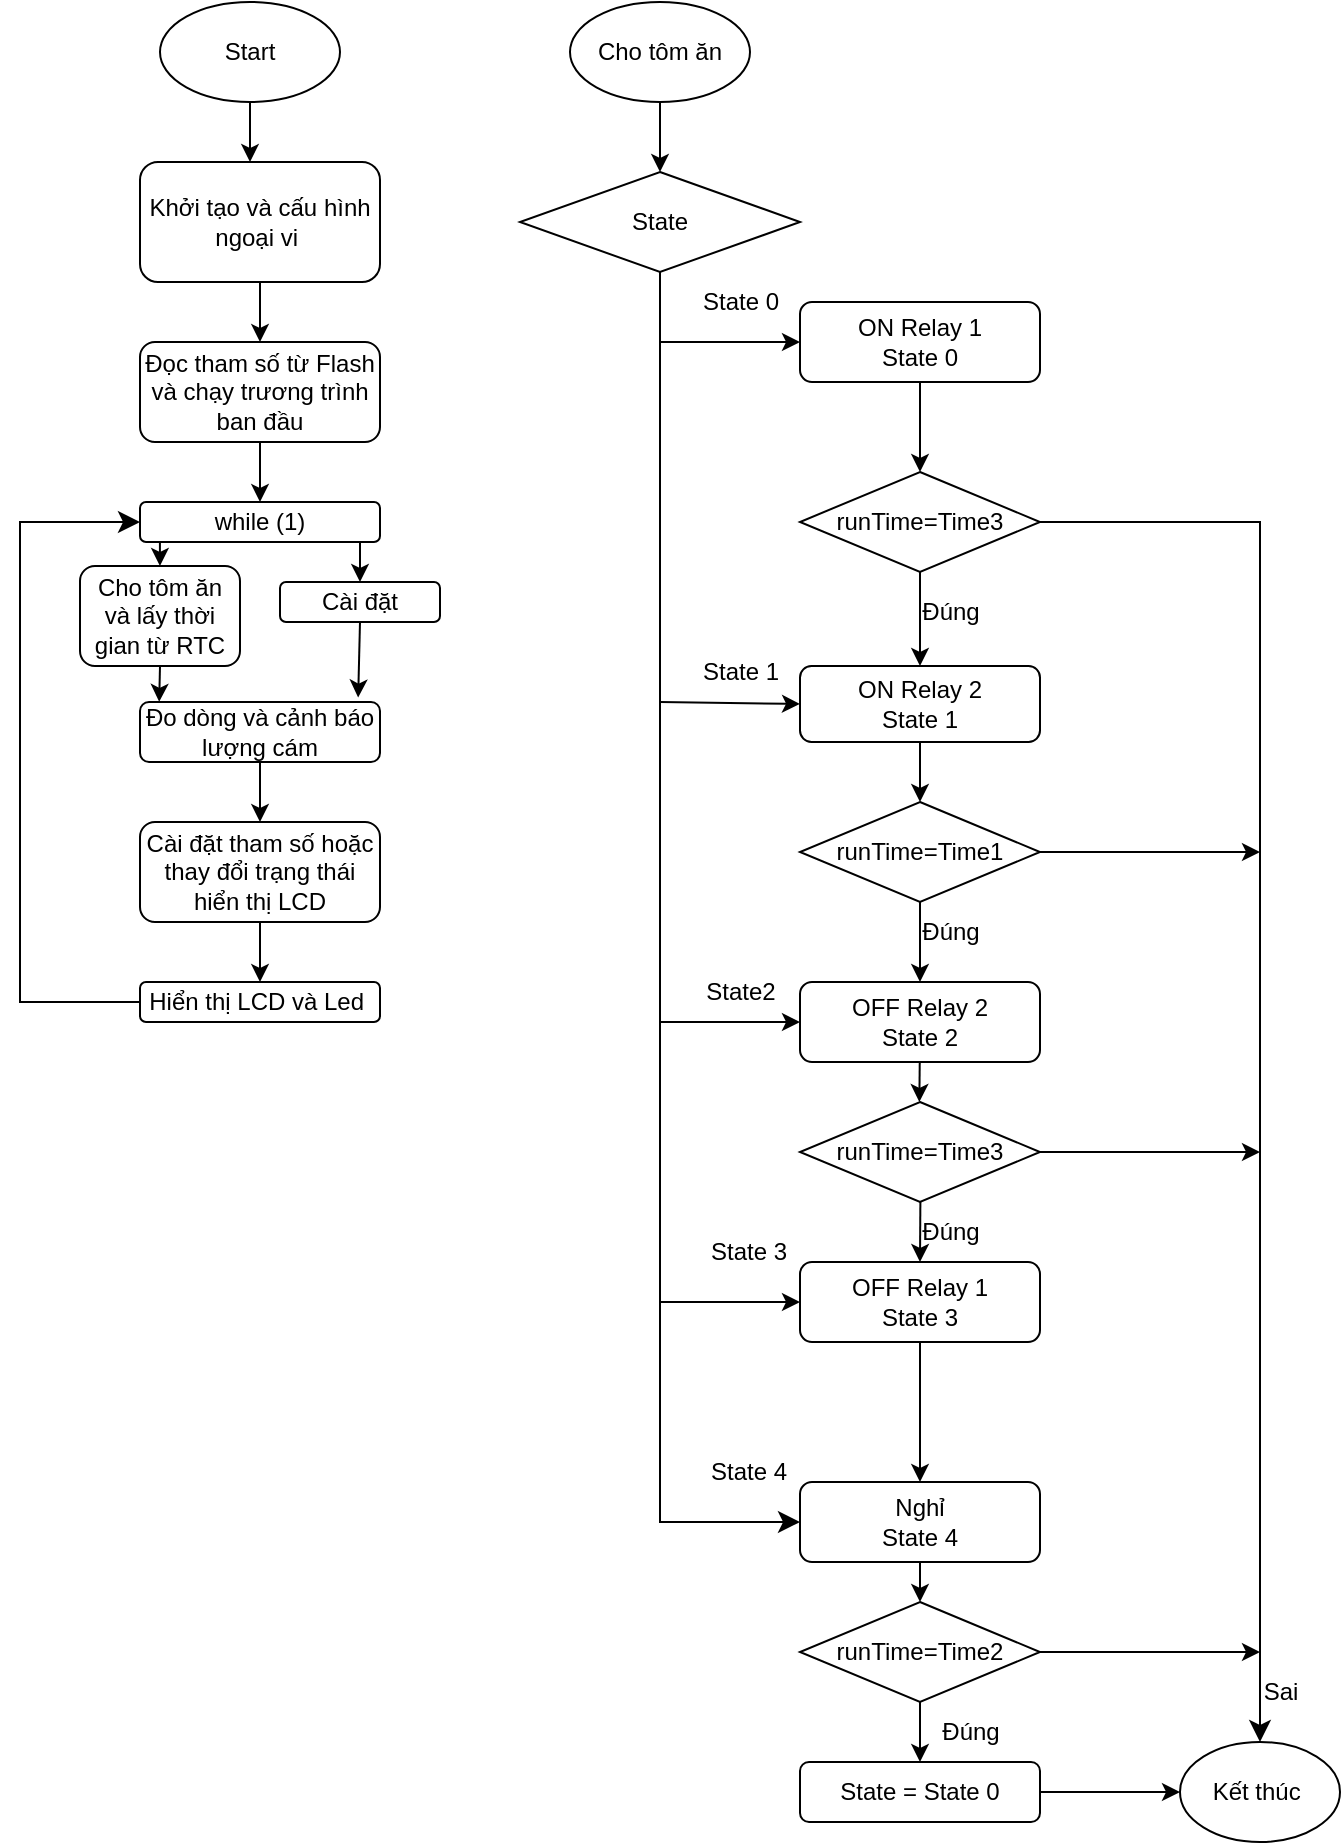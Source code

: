 <mxfile version="21.3.2" type="device">
  <diagram name="Trang-1" id="adZcnQzSxqffhHEwEo-f">
    <mxGraphModel dx="1001" dy="628" grid="1" gridSize="10" guides="1" tooltips="1" connect="1" arrows="1" fold="1" page="1" pageScale="1" pageWidth="827" pageHeight="1169" math="0" shadow="0">
      <root>
        <mxCell id="0" />
        <mxCell id="1" parent="0" />
        <mxCell id="J4ttiQtYRabJAFfujwdA-1" value="Start" style="ellipse;whiteSpace=wrap;html=1;" vertex="1" parent="1">
          <mxGeometry x="120" y="30" width="90" height="50" as="geometry" />
        </mxCell>
        <mxCell id="J4ttiQtYRabJAFfujwdA-3" value="" style="endArrow=classic;html=1;rounded=0;exitX=0.5;exitY=1;exitDx=0;exitDy=0;" edge="1" parent="1" source="J4ttiQtYRabJAFfujwdA-1">
          <mxGeometry width="50" height="50" relative="1" as="geometry">
            <mxPoint x="140" y="140" as="sourcePoint" />
            <mxPoint x="165" y="110" as="targetPoint" />
          </mxGeometry>
        </mxCell>
        <mxCell id="J4ttiQtYRabJAFfujwdA-4" value="Khởi tạo và cấu hình ngoại vi&amp;nbsp;" style="rounded=1;whiteSpace=wrap;html=1;" vertex="1" parent="1">
          <mxGeometry x="110" y="110" width="120" height="60" as="geometry" />
        </mxCell>
        <mxCell id="J4ttiQtYRabJAFfujwdA-5" value="" style="endArrow=classic;html=1;rounded=0;exitX=0.5;exitY=1;exitDx=0;exitDy=0;" edge="1" parent="1" source="J4ttiQtYRabJAFfujwdA-4">
          <mxGeometry width="50" height="50" relative="1" as="geometry">
            <mxPoint x="380" y="420" as="sourcePoint" />
            <mxPoint x="170" y="200" as="targetPoint" />
          </mxGeometry>
        </mxCell>
        <mxCell id="J4ttiQtYRabJAFfujwdA-6" value="Đọc tham số từ Flash và chạy trương trình ban đầu" style="rounded=1;whiteSpace=wrap;html=1;" vertex="1" parent="1">
          <mxGeometry x="110" y="200" width="120" height="50" as="geometry" />
        </mxCell>
        <mxCell id="J4ttiQtYRabJAFfujwdA-7" value="" style="endArrow=classic;html=1;rounded=0;exitX=0.5;exitY=1;exitDx=0;exitDy=0;" edge="1" parent="1" source="J4ttiQtYRabJAFfujwdA-6">
          <mxGeometry width="50" height="50" relative="1" as="geometry">
            <mxPoint x="320" y="380" as="sourcePoint" />
            <mxPoint x="170" y="280" as="targetPoint" />
          </mxGeometry>
        </mxCell>
        <mxCell id="J4ttiQtYRabJAFfujwdA-8" value="while (1)" style="rounded=1;whiteSpace=wrap;html=1;" vertex="1" parent="1">
          <mxGeometry x="110" y="280" width="120" height="20" as="geometry" />
        </mxCell>
        <mxCell id="J4ttiQtYRabJAFfujwdA-9" value="" style="endArrow=classic;html=1;rounded=0;exitX=0.083;exitY=0.983;exitDx=0;exitDy=0;exitPerimeter=0;" edge="1" parent="1" source="J4ttiQtYRabJAFfujwdA-8" target="J4ttiQtYRabJAFfujwdA-11">
          <mxGeometry width="50" height="50" relative="1" as="geometry">
            <mxPoint x="250" y="430" as="sourcePoint" />
            <mxPoint x="120" y="320" as="targetPoint" />
          </mxGeometry>
        </mxCell>
        <mxCell id="J4ttiQtYRabJAFfujwdA-11" value="Cho tôm ăn&lt;br&gt;và lấy thời gian từ RTC" style="rounded=1;whiteSpace=wrap;html=1;" vertex="1" parent="1">
          <mxGeometry x="80" y="312" width="80" height="50" as="geometry" />
        </mxCell>
        <mxCell id="J4ttiQtYRabJAFfujwdA-12" value="" style="endArrow=classic;html=1;rounded=0;" edge="1" parent="1">
          <mxGeometry width="50" height="50" relative="1" as="geometry">
            <mxPoint x="220" y="300" as="sourcePoint" />
            <mxPoint x="220" y="320" as="targetPoint" />
          </mxGeometry>
        </mxCell>
        <mxCell id="J4ttiQtYRabJAFfujwdA-13" value="Cài đặt" style="rounded=1;whiteSpace=wrap;html=1;" vertex="1" parent="1">
          <mxGeometry x="180" y="320" width="80" height="20" as="geometry" />
        </mxCell>
        <mxCell id="J4ttiQtYRabJAFfujwdA-14" value="Đo dòng và cảnh báo lượng cám" style="rounded=1;whiteSpace=wrap;html=1;" vertex="1" parent="1">
          <mxGeometry x="110" y="380" width="120" height="30" as="geometry" />
        </mxCell>
        <mxCell id="J4ttiQtYRabJAFfujwdA-15" value="" style="endArrow=classic;html=1;rounded=0;exitX=0.5;exitY=1;exitDx=0;exitDy=0;entryX=0.08;entryY=-0.002;entryDx=0;entryDy=0;entryPerimeter=0;" edge="1" parent="1" source="J4ttiQtYRabJAFfujwdA-11" target="J4ttiQtYRabJAFfujwdA-14">
          <mxGeometry width="50" height="50" relative="1" as="geometry">
            <mxPoint x="250" y="320" as="sourcePoint" />
            <mxPoint x="300" y="270" as="targetPoint" />
          </mxGeometry>
        </mxCell>
        <mxCell id="J4ttiQtYRabJAFfujwdA-16" value="" style="endArrow=classic;html=1;rounded=0;exitX=0.5;exitY=1;exitDx=0;exitDy=0;entryX=0.909;entryY=-0.074;entryDx=0;entryDy=0;entryPerimeter=0;" edge="1" parent="1" source="J4ttiQtYRabJAFfujwdA-13" target="J4ttiQtYRabJAFfujwdA-14">
          <mxGeometry width="50" height="50" relative="1" as="geometry">
            <mxPoint x="250" y="320" as="sourcePoint" />
            <mxPoint x="220" y="360" as="targetPoint" />
          </mxGeometry>
        </mxCell>
        <mxCell id="J4ttiQtYRabJAFfujwdA-17" value="Cài đặt tham số hoặc thay đổi trạng thái hiển thị LCD" style="rounded=1;whiteSpace=wrap;html=1;" vertex="1" parent="1">
          <mxGeometry x="110" y="440" width="120" height="50" as="geometry" />
        </mxCell>
        <mxCell id="J4ttiQtYRabJAFfujwdA-18" value="" style="endArrow=classic;html=1;rounded=0;exitX=0.5;exitY=1;exitDx=0;exitDy=0;" edge="1" parent="1" source="J4ttiQtYRabJAFfujwdA-14" target="J4ttiQtYRabJAFfujwdA-17">
          <mxGeometry width="50" height="50" relative="1" as="geometry">
            <mxPoint x="220" y="440" as="sourcePoint" />
            <mxPoint x="270" y="390" as="targetPoint" />
          </mxGeometry>
        </mxCell>
        <mxCell id="J4ttiQtYRabJAFfujwdA-19" value="" style="endArrow=classic;html=1;rounded=0;exitX=0.5;exitY=1;exitDx=0;exitDy=0;" edge="1" parent="1" source="J4ttiQtYRabJAFfujwdA-17">
          <mxGeometry width="50" height="50" relative="1" as="geometry">
            <mxPoint x="160" y="400" as="sourcePoint" />
            <mxPoint x="170" y="520" as="targetPoint" />
          </mxGeometry>
        </mxCell>
        <mxCell id="J4ttiQtYRabJAFfujwdA-20" value="Hiển thị LCD và Led&amp;nbsp;" style="rounded=1;whiteSpace=wrap;html=1;" vertex="1" parent="1">
          <mxGeometry x="110" y="520" width="120" height="20" as="geometry" />
        </mxCell>
        <mxCell id="J4ttiQtYRabJAFfujwdA-21" value="" style="edgeStyle=segmentEdgeStyle;endArrow=classic;html=1;curved=0;rounded=0;endSize=8;startSize=8;sourcePerimeterSpacing=0;targetPerimeterSpacing=0;entryX=0;entryY=0.5;entryDx=0;entryDy=0;exitX=0;exitY=0.5;exitDx=0;exitDy=0;" edge="1" parent="1" source="J4ttiQtYRabJAFfujwdA-20" target="J4ttiQtYRabJAFfujwdA-8">
          <mxGeometry width="100" relative="1" as="geometry">
            <mxPoint x="110" y="510" as="sourcePoint" />
            <mxPoint x="100" y="410" as="targetPoint" />
            <Array as="points">
              <mxPoint x="50" y="530" />
              <mxPoint x="50" y="290" />
            </Array>
          </mxGeometry>
        </mxCell>
        <mxCell id="J4ttiQtYRabJAFfujwdA-67" value="Cho tôm ăn" style="ellipse;whiteSpace=wrap;html=1;" vertex="1" parent="1">
          <mxGeometry x="325" y="30" width="90" height="50" as="geometry" />
        </mxCell>
        <mxCell id="J4ttiQtYRabJAFfujwdA-68" value="State" style="rhombus;whiteSpace=wrap;html=1;" vertex="1" parent="1">
          <mxGeometry x="300" y="115" width="140" height="50" as="geometry" />
        </mxCell>
        <mxCell id="J4ttiQtYRabJAFfujwdA-69" value="" style="edgeStyle=none;orthogonalLoop=1;jettySize=auto;html=1;rounded=0;exitX=0.5;exitY=1;exitDx=0;exitDy=0;" edge="1" parent="1" source="J4ttiQtYRabJAFfujwdA-67" target="J4ttiQtYRabJAFfujwdA-68">
          <mxGeometry width="100" relative="1" as="geometry">
            <mxPoint x="320" y="205" as="sourcePoint" />
            <mxPoint x="420" y="205" as="targetPoint" />
            <Array as="points" />
          </mxGeometry>
        </mxCell>
        <mxCell id="J4ttiQtYRabJAFfujwdA-72" value="ON Relay 1&lt;br&gt;State 0" style="rounded=1;whiteSpace=wrap;html=1;" vertex="1" parent="1">
          <mxGeometry x="440" y="180" width="120" height="40" as="geometry" />
        </mxCell>
        <mxCell id="J4ttiQtYRabJAFfujwdA-73" value="State 0" style="text;html=1;align=center;verticalAlign=middle;resizable=0;points=[];autosize=1;strokeColor=none;fillColor=none;" vertex="1" parent="1">
          <mxGeometry x="380" y="165" width="60" height="30" as="geometry" />
        </mxCell>
        <mxCell id="J4ttiQtYRabJAFfujwdA-80" value="ON Relay 2&lt;br&gt;State 1" style="rounded=1;whiteSpace=wrap;html=1;" vertex="1" parent="1">
          <mxGeometry x="440" y="362" width="120" height="38" as="geometry" />
        </mxCell>
        <mxCell id="J4ttiQtYRabJAFfujwdA-83" value="OFF Relay 2&lt;br&gt;State 2" style="rounded=1;whiteSpace=wrap;html=1;" vertex="1" parent="1">
          <mxGeometry x="440" y="520" width="120" height="40" as="geometry" />
        </mxCell>
        <mxCell id="J4ttiQtYRabJAFfujwdA-85" value="OFF Relay 1&lt;br&gt;State 3" style="rounded=1;whiteSpace=wrap;html=1;" vertex="1" parent="1">
          <mxGeometry x="440" y="660" width="120" height="40" as="geometry" />
        </mxCell>
        <mxCell id="J4ttiQtYRabJAFfujwdA-86" value="State 1" style="text;html=1;align=center;verticalAlign=middle;resizable=0;points=[];autosize=1;strokeColor=none;fillColor=none;" vertex="1" parent="1">
          <mxGeometry x="380" y="350" width="60" height="30" as="geometry" />
        </mxCell>
        <mxCell id="J4ttiQtYRabJAFfujwdA-88" value="State 3" style="text;html=1;align=center;verticalAlign=middle;resizable=0;points=[];autosize=1;strokeColor=none;fillColor=none;" vertex="1" parent="1">
          <mxGeometry x="384.35" y="640" width="60" height="30" as="geometry" />
        </mxCell>
        <mxCell id="J4ttiQtYRabJAFfujwdA-90" value="Nghỉ&lt;br&gt;State 4" style="rounded=1;whiteSpace=wrap;html=1;" vertex="1" parent="1">
          <mxGeometry x="440" y="770" width="120" height="40" as="geometry" />
        </mxCell>
        <mxCell id="J4ttiQtYRabJAFfujwdA-91" value="State 4" style="text;html=1;align=center;verticalAlign=middle;resizable=0;points=[];autosize=1;strokeColor=none;fillColor=none;" vertex="1" parent="1">
          <mxGeometry x="384.35" y="750" width="60" height="30" as="geometry" />
        </mxCell>
        <mxCell id="J4ttiQtYRabJAFfujwdA-92" value="runTime=Time3" style="rhombus;whiteSpace=wrap;html=1;" vertex="1" parent="1">
          <mxGeometry x="440" y="265" width="120" height="50" as="geometry" />
        </mxCell>
        <mxCell id="J4ttiQtYRabJAFfujwdA-100" value="" style="edgeStyle=none;orthogonalLoop=1;jettySize=auto;html=1;rounded=0;exitX=0.5;exitY=1;exitDx=0;exitDy=0;entryX=0.5;entryY=0;entryDx=0;entryDy=0;" edge="1" parent="1" source="J4ttiQtYRabJAFfujwdA-92" target="J4ttiQtYRabJAFfujwdA-80">
          <mxGeometry width="100" relative="1" as="geometry">
            <mxPoint x="410" y="330" as="sourcePoint" />
            <mxPoint x="510" y="330" as="targetPoint" />
            <Array as="points" />
          </mxGeometry>
        </mxCell>
        <mxCell id="J4ttiQtYRabJAFfujwdA-101" value="Đúng" style="text;html=1;align=center;verticalAlign=middle;resizable=0;points=[];autosize=1;strokeColor=none;fillColor=none;" vertex="1" parent="1">
          <mxGeometry x="490" y="320" width="50" height="30" as="geometry" />
        </mxCell>
        <mxCell id="J4ttiQtYRabJAFfujwdA-102" value="" style="edgeStyle=none;orthogonalLoop=1;jettySize=auto;html=1;rounded=0;exitX=0.5;exitY=1;exitDx=0;exitDy=0;entryX=0.5;entryY=0;entryDx=0;entryDy=0;" edge="1" parent="1" source="J4ttiQtYRabJAFfujwdA-72" target="J4ttiQtYRabJAFfujwdA-92">
          <mxGeometry width="100" relative="1" as="geometry">
            <mxPoint x="440" y="220" as="sourcePoint" />
            <mxPoint x="540" y="220" as="targetPoint" />
            <Array as="points" />
          </mxGeometry>
        </mxCell>
        <mxCell id="J4ttiQtYRabJAFfujwdA-105" value="runTime=Time1" style="rhombus;whiteSpace=wrap;html=1;" vertex="1" parent="1">
          <mxGeometry x="440" y="430" width="120" height="50" as="geometry" />
        </mxCell>
        <mxCell id="J4ttiQtYRabJAFfujwdA-106" value="runTime=Time3" style="rhombus;whiteSpace=wrap;html=1;" vertex="1" parent="1">
          <mxGeometry x="440" y="580" width="120" height="50" as="geometry" />
        </mxCell>
        <mxCell id="J4ttiQtYRabJAFfujwdA-108" value="" style="edgeStyle=none;orthogonalLoop=1;jettySize=auto;html=1;rounded=0;exitX=0.5;exitY=1;exitDx=0;exitDy=0;" edge="1" parent="1" source="J4ttiQtYRabJAFfujwdA-80" target="J4ttiQtYRabJAFfujwdA-105">
          <mxGeometry width="100" relative="1" as="geometry">
            <mxPoint x="540" y="370" as="sourcePoint" />
            <mxPoint x="640" y="370" as="targetPoint" />
            <Array as="points" />
          </mxGeometry>
        </mxCell>
        <mxCell id="J4ttiQtYRabJAFfujwdA-109" value="" style="edgeStyle=none;orthogonalLoop=1;jettySize=auto;html=1;rounded=0;exitX=0.5;exitY=1;exitDx=0;exitDy=0;entryX=0.5;entryY=0;entryDx=0;entryDy=0;" edge="1" parent="1" target="J4ttiQtYRabJAFfujwdA-83">
          <mxGeometry width="100" relative="1" as="geometry">
            <mxPoint x="500" y="480" as="sourcePoint" />
            <mxPoint x="500" y="510" as="targetPoint" />
            <Array as="points" />
          </mxGeometry>
        </mxCell>
        <mxCell id="J4ttiQtYRabJAFfujwdA-110" value="" style="edgeStyle=none;orthogonalLoop=1;jettySize=auto;html=1;rounded=0;exitX=0.5;exitY=1;exitDx=0;exitDy=0;" edge="1" parent="1">
          <mxGeometry width="100" relative="1" as="geometry">
            <mxPoint x="499.87" y="560" as="sourcePoint" />
            <mxPoint x="499.68" y="580" as="targetPoint" />
            <Array as="points" />
          </mxGeometry>
        </mxCell>
        <mxCell id="J4ttiQtYRabJAFfujwdA-112" value="" style="edgeStyle=none;orthogonalLoop=1;jettySize=auto;html=1;rounded=0;exitX=0.5;exitY=1;exitDx=0;exitDy=0;entryX=0.5;entryY=0;entryDx=0;entryDy=0;" edge="1" parent="1" target="J4ttiQtYRabJAFfujwdA-85">
          <mxGeometry width="100" relative="1" as="geometry">
            <mxPoint x="500.19" y="630" as="sourcePoint" />
            <mxPoint x="500" y="650" as="targetPoint" />
            <Array as="points" />
          </mxGeometry>
        </mxCell>
        <mxCell id="J4ttiQtYRabJAFfujwdA-114" value="" style="edgeStyle=none;orthogonalLoop=1;jettySize=auto;html=1;rounded=0;exitX=0.5;exitY=1;exitDx=0;exitDy=0;entryX=0.5;entryY=0;entryDx=0;entryDy=0;" edge="1" parent="1" source="J4ttiQtYRabJAFfujwdA-85" target="J4ttiQtYRabJAFfujwdA-90">
          <mxGeometry width="100" relative="1" as="geometry">
            <mxPoint x="499.87" y="750" as="sourcePoint" />
            <mxPoint x="499.68" y="780" as="targetPoint" />
            <Array as="points" />
          </mxGeometry>
        </mxCell>
        <mxCell id="J4ttiQtYRabJAFfujwdA-115" value="Đúng" style="text;html=1;align=center;verticalAlign=middle;resizable=0;points=[];autosize=1;strokeColor=none;fillColor=none;" vertex="1" parent="1">
          <mxGeometry x="490" y="480" width="50" height="30" as="geometry" />
        </mxCell>
        <mxCell id="J4ttiQtYRabJAFfujwdA-116" value="Đúng" style="text;html=1;align=center;verticalAlign=middle;resizable=0;points=[];autosize=1;strokeColor=none;fillColor=none;" vertex="1" parent="1">
          <mxGeometry x="490" y="630" width="50" height="30" as="geometry" />
        </mxCell>
        <mxCell id="J4ttiQtYRabJAFfujwdA-117" value="Đúng" style="text;html=1;align=center;verticalAlign=middle;resizable=0;points=[];autosize=1;strokeColor=none;fillColor=none;" vertex="1" parent="1">
          <mxGeometry x="500" y="880" width="50" height="30" as="geometry" />
        </mxCell>
        <mxCell id="J4ttiQtYRabJAFfujwdA-118" value="Kết thúc&amp;nbsp;" style="ellipse;whiteSpace=wrap;html=1;" vertex="1" parent="1">
          <mxGeometry x="630" y="900" width="80" height="50" as="geometry" />
        </mxCell>
        <mxCell id="J4ttiQtYRabJAFfujwdA-119" value="runTime=Time2" style="rhombus;whiteSpace=wrap;html=1;" vertex="1" parent="1">
          <mxGeometry x="440" y="830" width="120" height="50" as="geometry" />
        </mxCell>
        <mxCell id="J4ttiQtYRabJAFfujwdA-120" value="" style="edgeStyle=none;orthogonalLoop=1;jettySize=auto;html=1;rounded=0;exitX=0.5;exitY=1;exitDx=0;exitDy=0;entryX=0.5;entryY=0;entryDx=0;entryDy=0;" edge="1" parent="1" source="J4ttiQtYRabJAFfujwdA-90" target="J4ttiQtYRabJAFfujwdA-119">
          <mxGeometry width="100" relative="1" as="geometry">
            <mxPoint x="410" y="960" as="sourcePoint" />
            <mxPoint x="510" y="960" as="targetPoint" />
            <Array as="points" />
          </mxGeometry>
        </mxCell>
        <mxCell id="J4ttiQtYRabJAFfujwdA-121" value="State = State 0" style="rounded=1;whiteSpace=wrap;html=1;" vertex="1" parent="1">
          <mxGeometry x="440" y="910" width="120" height="30" as="geometry" />
        </mxCell>
        <mxCell id="J4ttiQtYRabJAFfujwdA-122" value="" style="edgeStyle=none;orthogonalLoop=1;jettySize=auto;html=1;rounded=0;exitX=0.5;exitY=1;exitDx=0;exitDy=0;entryX=0.5;entryY=0;entryDx=0;entryDy=0;" edge="1" parent="1" source="J4ttiQtYRabJAFfujwdA-119" target="J4ttiQtYRabJAFfujwdA-121">
          <mxGeometry width="100" relative="1" as="geometry">
            <mxPoint x="390" y="890" as="sourcePoint" />
            <mxPoint x="490" y="890" as="targetPoint" />
            <Array as="points" />
          </mxGeometry>
        </mxCell>
        <mxCell id="J4ttiQtYRabJAFfujwdA-123" value="" style="edgeStyle=none;orthogonalLoop=1;jettySize=auto;html=1;rounded=0;entryX=0;entryY=0.5;entryDx=0;entryDy=0;exitX=1;exitY=0.5;exitDx=0;exitDy=0;" edge="1" parent="1" source="J4ttiQtYRabJAFfujwdA-121" target="J4ttiQtYRabJAFfujwdA-118">
          <mxGeometry width="100" relative="1" as="geometry">
            <mxPoint x="500" y="1050" as="sourcePoint" />
            <mxPoint x="600" y="1050" as="targetPoint" />
            <Array as="points" />
          </mxGeometry>
        </mxCell>
        <mxCell id="J4ttiQtYRabJAFfujwdA-124" value="" style="edgeStyle=segmentEdgeStyle;endArrow=classic;html=1;curved=0;rounded=0;endSize=8;startSize=8;sourcePerimeterSpacing=0;targetPerimeterSpacing=0;exitX=1;exitY=0.5;exitDx=0;exitDy=0;entryX=0.5;entryY=0;entryDx=0;entryDy=0;" edge="1" parent="1" source="J4ttiQtYRabJAFfujwdA-92" target="J4ttiQtYRabJAFfujwdA-118">
          <mxGeometry width="100" relative="1" as="geometry">
            <mxPoint x="660" y="330" as="sourcePoint" />
            <mxPoint x="760" y="370" as="targetPoint" />
            <Array as="points">
              <mxPoint x="670" y="290" />
            </Array>
          </mxGeometry>
        </mxCell>
        <mxCell id="J4ttiQtYRabJAFfujwdA-125" value="" style="edgeStyle=none;orthogonalLoop=1;jettySize=auto;html=1;rounded=0;exitX=1;exitY=0.5;exitDx=0;exitDy=0;" edge="1" parent="1" source="J4ttiQtYRabJAFfujwdA-105">
          <mxGeometry width="100" relative="1" as="geometry">
            <mxPoint x="530" y="470" as="sourcePoint" />
            <mxPoint x="670" y="455" as="targetPoint" />
            <Array as="points" />
          </mxGeometry>
        </mxCell>
        <mxCell id="J4ttiQtYRabJAFfujwdA-126" value="" style="edgeStyle=none;orthogonalLoop=1;jettySize=auto;html=1;rounded=0;exitX=1;exitY=0.5;exitDx=0;exitDy=0;" edge="1" parent="1" source="J4ttiQtYRabJAFfujwdA-106">
          <mxGeometry width="100" relative="1" as="geometry">
            <mxPoint x="710" y="640" as="sourcePoint" />
            <mxPoint x="670" y="605" as="targetPoint" />
            <Array as="points" />
          </mxGeometry>
        </mxCell>
        <mxCell id="J4ttiQtYRabJAFfujwdA-127" value="" style="edgeStyle=none;orthogonalLoop=1;jettySize=auto;html=1;rounded=0;exitX=1;exitY=0.5;exitDx=0;exitDy=0;" edge="1" parent="1" source="J4ttiQtYRabJAFfujwdA-119">
          <mxGeometry width="100" relative="1" as="geometry">
            <mxPoint x="550" y="840" as="sourcePoint" />
            <mxPoint x="670" y="855" as="targetPoint" />
            <Array as="points" />
          </mxGeometry>
        </mxCell>
        <mxCell id="J4ttiQtYRabJAFfujwdA-129" value="State2" style="text;html=1;align=center;verticalAlign=middle;resizable=0;points=[];autosize=1;strokeColor=none;fillColor=none;" vertex="1" parent="1">
          <mxGeometry x="380" y="510" width="60" height="30" as="geometry" />
        </mxCell>
        <mxCell id="J4ttiQtYRabJAFfujwdA-130" value="Sai" style="text;html=1;align=center;verticalAlign=middle;resizable=0;points=[];autosize=1;strokeColor=none;fillColor=none;" vertex="1" parent="1">
          <mxGeometry x="660" y="860" width="40" height="30" as="geometry" />
        </mxCell>
        <mxCell id="J4ttiQtYRabJAFfujwdA-132" value="" style="edgeStyle=segmentEdgeStyle;endArrow=classic;html=1;curved=0;rounded=0;endSize=8;startSize=8;sourcePerimeterSpacing=0;targetPerimeterSpacing=0;exitX=0.5;exitY=1;exitDx=0;exitDy=0;entryX=0;entryY=0.5;entryDx=0;entryDy=0;" edge="1" parent="1" source="J4ttiQtYRabJAFfujwdA-68" target="J4ttiQtYRabJAFfujwdA-90">
          <mxGeometry width="100" relative="1" as="geometry">
            <mxPoint x="310" y="230" as="sourcePoint" />
            <mxPoint x="410" y="270" as="targetPoint" />
            <Array as="points">
              <mxPoint x="370" y="790" />
            </Array>
          </mxGeometry>
        </mxCell>
        <mxCell id="J4ttiQtYRabJAFfujwdA-136" value="" style="edgeStyle=none;orthogonalLoop=1;jettySize=auto;html=1;rounded=0;entryX=0;entryY=0.5;entryDx=0;entryDy=0;" edge="1" parent="1" target="J4ttiQtYRabJAFfujwdA-72">
          <mxGeometry width="100" relative="1" as="geometry">
            <mxPoint x="370" y="200" as="sourcePoint" />
            <mxPoint x="470" y="240" as="targetPoint" />
            <Array as="points" />
          </mxGeometry>
        </mxCell>
        <mxCell id="J4ttiQtYRabJAFfujwdA-137" value="" style="edgeStyle=none;orthogonalLoop=1;jettySize=auto;html=1;rounded=0;entryX=0;entryY=0.5;entryDx=0;entryDy=0;" edge="1" parent="1" target="J4ttiQtYRabJAFfujwdA-80">
          <mxGeometry width="100" relative="1" as="geometry">
            <mxPoint x="370" y="380" as="sourcePoint" />
            <mxPoint x="440" y="410" as="targetPoint" />
            <Array as="points" />
          </mxGeometry>
        </mxCell>
        <mxCell id="J4ttiQtYRabJAFfujwdA-138" value="" style="edgeStyle=none;orthogonalLoop=1;jettySize=auto;html=1;rounded=0;entryX=0;entryY=0.5;entryDx=0;entryDy=0;" edge="1" parent="1" target="J4ttiQtYRabJAFfujwdA-83">
          <mxGeometry width="100" relative="1" as="geometry">
            <mxPoint x="370" y="540" as="sourcePoint" />
            <mxPoint x="450" y="550" as="targetPoint" />
            <Array as="points" />
          </mxGeometry>
        </mxCell>
        <mxCell id="J4ttiQtYRabJAFfujwdA-139" value="" style="edgeStyle=none;orthogonalLoop=1;jettySize=auto;html=1;rounded=0;entryX=0;entryY=0.5;entryDx=0;entryDy=0;" edge="1" parent="1" target="J4ttiQtYRabJAFfujwdA-85">
          <mxGeometry width="100" relative="1" as="geometry">
            <mxPoint x="370" y="680" as="sourcePoint" />
            <mxPoint x="460" y="720" as="targetPoint" />
            <Array as="points" />
          </mxGeometry>
        </mxCell>
      </root>
    </mxGraphModel>
  </diagram>
</mxfile>
